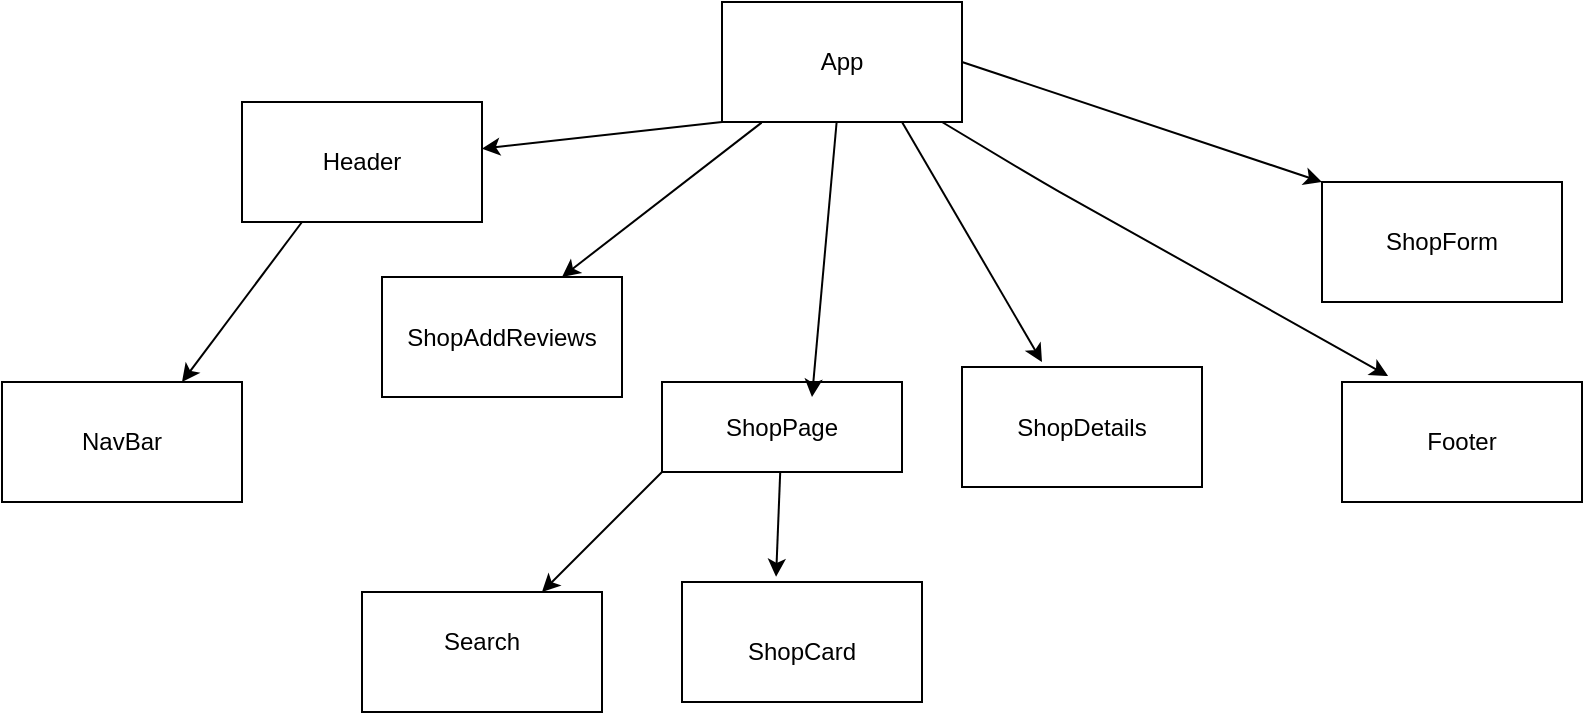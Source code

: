 <mxfile>
    <diagram id="LPhFJEg93s4G2A0F2EA2" name="Page-1">
        <mxGraphModel dx="713" dy="874" grid="1" gridSize="10" guides="1" tooltips="1" connect="1" arrows="1" fold="1" page="1" pageScale="1" pageWidth="850" pageHeight="1100" math="0" shadow="0">
            <root>
                <mxCell id="0"/>
                <mxCell id="1" parent="0"/>
                <mxCell id="16" style="edgeStyle=none;html=1;exitX=0.5;exitY=1;exitDx=0;exitDy=0;entryX=0.5;entryY=0;entryDx=0;entryDy=0;" parent="1" source="2" target="12" edge="1">
                    <mxGeometry relative="1" as="geometry"/>
                </mxCell>
                <mxCell id="2" value="" style="rounded=0;whiteSpace=wrap;html=1;" parent="1" vertex="1">
                    <mxGeometry x="330" y="190" width="120" height="45" as="geometry"/>
                </mxCell>
                <mxCell id="17" value="" style="edgeStyle=none;html=1;entryX=0.75;entryY=0;entryDx=0;entryDy=0;" parent="1" source="3" target="12" edge="1">
                    <mxGeometry relative="1" as="geometry"/>
                </mxCell>
                <mxCell id="3" value="" style="rounded=0;whiteSpace=wrap;html=1;" parent="1" vertex="1">
                    <mxGeometry x="360" width="120" height="60" as="geometry"/>
                </mxCell>
                <mxCell id="4" value="" style="rounded=0;whiteSpace=wrap;html=1;" parent="1" vertex="1">
                    <mxGeometry x="180" y="295" width="120" height="60" as="geometry"/>
                </mxCell>
                <mxCell id="5" value="" style="rounded=0;whiteSpace=wrap;html=1;" parent="1" vertex="1">
                    <mxGeometry y="190" width="120" height="60" as="geometry"/>
                </mxCell>
                <mxCell id="7" value="" style="rounded=0;whiteSpace=wrap;html=1;" parent="1" vertex="1">
                    <mxGeometry x="340" y="290" width="120" height="60" as="geometry"/>
                </mxCell>
                <mxCell id="8" value="NavBar" style="text;html=1;strokeColor=none;fillColor=none;align=center;verticalAlign=middle;whiteSpace=wrap;rounded=0;" parent="1" vertex="1">
                    <mxGeometry x="30" y="205" width="60" height="30" as="geometry"/>
                </mxCell>
                <mxCell id="9" value="Search" style="text;html=1;strokeColor=none;fillColor=none;align=center;verticalAlign=middle;whiteSpace=wrap;rounded=0;" parent="1" vertex="1">
                    <mxGeometry x="210" y="305" width="60" height="30" as="geometry"/>
                </mxCell>
                <mxCell id="11" value="ShopCard" style="text;html=1;strokeColor=none;fillColor=none;align=center;verticalAlign=middle;whiteSpace=wrap;rounded=0;" parent="1" vertex="1">
                    <mxGeometry x="370" y="310" width="60" height="30" as="geometry"/>
                </mxCell>
                <mxCell id="22" value="" style="edgeStyle=none;html=1;exitX=0.75;exitY=1;exitDx=0;exitDy=0;" parent="1" source="3" edge="1">
                    <mxGeometry relative="1" as="geometry">
                        <mxPoint x="520" y="180" as="targetPoint"/>
                    </mxGeometry>
                </mxCell>
                <mxCell id="12" value="ShopPage" style="text;html=1;strokeColor=none;fillColor=none;align=center;verticalAlign=middle;whiteSpace=wrap;rounded=0;" parent="1" vertex="1">
                    <mxGeometry x="360" y="197.5" width="60" height="30" as="geometry"/>
                </mxCell>
                <mxCell id="18" style="edgeStyle=none;html=1;exitX=0;exitY=1;exitDx=0;exitDy=0;" parent="1" target="4" edge="1" source="2">
                    <mxGeometry relative="1" as="geometry">
                        <mxPoint x="280" y="120" as="sourcePoint"/>
                        <Array as="points"/>
                    </mxGeometry>
                </mxCell>
                <mxCell id="21" style="edgeStyle=none;html=1;entryX=0.75;entryY=0;entryDx=0;entryDy=0;exitX=0.25;exitY=1;exitDx=0;exitDy=0;" parent="1" target="5" edge="1" source="27">
                    <mxGeometry relative="1" as="geometry">
                        <mxPoint x="340" y="80" as="targetPoint"/>
                        <mxPoint x="210" y="100" as="sourcePoint"/>
                        <Array as="points"/>
                    </mxGeometry>
                </mxCell>
                <mxCell id="13" value="App" style="text;html=1;strokeColor=none;fillColor=none;align=center;verticalAlign=middle;whiteSpace=wrap;rounded=0;" parent="1" vertex="1">
                    <mxGeometry x="390" y="15" width="60" height="30" as="geometry"/>
                </mxCell>
                <mxCell id="15" value="Footer" style="rounded=0;whiteSpace=wrap;html=1;" parent="1" vertex="1">
                    <mxGeometry x="670" y="190" width="120" height="60" as="geometry"/>
                </mxCell>
                <mxCell id="20" value="" style="endArrow=classic;html=1;entryX=0.192;entryY=-0.05;entryDx=0;entryDy=0;entryPerimeter=0;" parent="1" source="3" target="15" edge="1">
                    <mxGeometry width="50" height="50" relative="1" as="geometry">
                        <mxPoint x="450" y="65" as="sourcePoint"/>
                        <mxPoint x="500" y="15" as="targetPoint"/>
                        <Array as="points">
                            <mxPoint x="520" y="90"/>
                        </Array>
                    </mxGeometry>
                </mxCell>
                <mxCell id="27" value="" style="rounded=0;whiteSpace=wrap;html=1;" parent="1" vertex="1">
                    <mxGeometry x="120" y="50" width="120" height="60" as="geometry"/>
                </mxCell>
                <mxCell id="28" value="Header" style="text;html=1;strokeColor=none;fillColor=none;align=center;verticalAlign=middle;whiteSpace=wrap;rounded=0;" parent="1" vertex="1">
                    <mxGeometry x="150" y="65" width="60" height="30" as="geometry"/>
                </mxCell>
                <mxCell id="30" value="" style="endArrow=classic;html=1;exitX=0;exitY=1;exitDx=0;exitDy=0;" parent="1" source="3" target="27" edge="1">
                    <mxGeometry width="50" height="50" relative="1" as="geometry">
                        <mxPoint x="400" y="320" as="sourcePoint"/>
                        <mxPoint x="450" y="270" as="targetPoint"/>
                        <Array as="points"/>
                    </mxGeometry>
                </mxCell>
                <mxCell id="31" value="" style="rounded=0;whiteSpace=wrap;html=1;" parent="1" vertex="1">
                    <mxGeometry x="480" y="182.5" width="120" height="60" as="geometry"/>
                </mxCell>
                <mxCell id="32" value="ShopDetails" style="text;html=1;strokeColor=none;fillColor=none;align=center;verticalAlign=middle;whiteSpace=wrap;rounded=0;" parent="1" vertex="1">
                    <mxGeometry x="510" y="197.5" width="60" height="30" as="geometry"/>
                </mxCell>
                <mxCell id="36" value="" style="endArrow=classic;html=1;entryX=0.392;entryY=-0.043;entryDx=0;entryDy=0;entryPerimeter=0;" parent="1" source="2" target="7" edge="1">
                    <mxGeometry width="50" height="50" relative="1" as="geometry">
                        <mxPoint x="400" y="320" as="sourcePoint"/>
                        <mxPoint x="450" y="270" as="targetPoint"/>
                    </mxGeometry>
                </mxCell>
                <mxCell id="37" value="ShopAddReviews" style="rounded=0;whiteSpace=wrap;html=1;" parent="1" vertex="1">
                    <mxGeometry x="190" y="137.5" width="120" height="60" as="geometry"/>
                </mxCell>
                <mxCell id="41" value="ShopForm" style="rounded=0;whiteSpace=wrap;html=1;" parent="1" vertex="1">
                    <mxGeometry x="660" y="90" width="120" height="60" as="geometry"/>
                </mxCell>
                <mxCell id="42" value="" style="endArrow=classic;html=1;entryX=0;entryY=0;entryDx=0;entryDy=0;exitX=1;exitY=0.5;exitDx=0;exitDy=0;" parent="1" target="41" edge="1" source="3">
                    <mxGeometry width="50" height="50" relative="1" as="geometry">
                        <mxPoint x="400" y="220" as="sourcePoint"/>
                        <mxPoint x="450" y="170" as="targetPoint"/>
                    </mxGeometry>
                </mxCell>
                <mxCell id="44" style="edgeStyle=none;html=1;exitX=0.165;exitY=1.005;exitDx=0;exitDy=0;exitPerimeter=0;entryX=0.75;entryY=0;entryDx=0;entryDy=0;" edge="1" parent="1" source="3" target="37">
                    <mxGeometry relative="1" as="geometry">
                        <mxPoint x="260.0" y="320" as="sourcePoint"/>
                        <mxPoint x="280" y="130" as="targetPoint"/>
                        <Array as="points"/>
                    </mxGeometry>
                </mxCell>
            </root>
        </mxGraphModel>
    </diagram>
</mxfile>